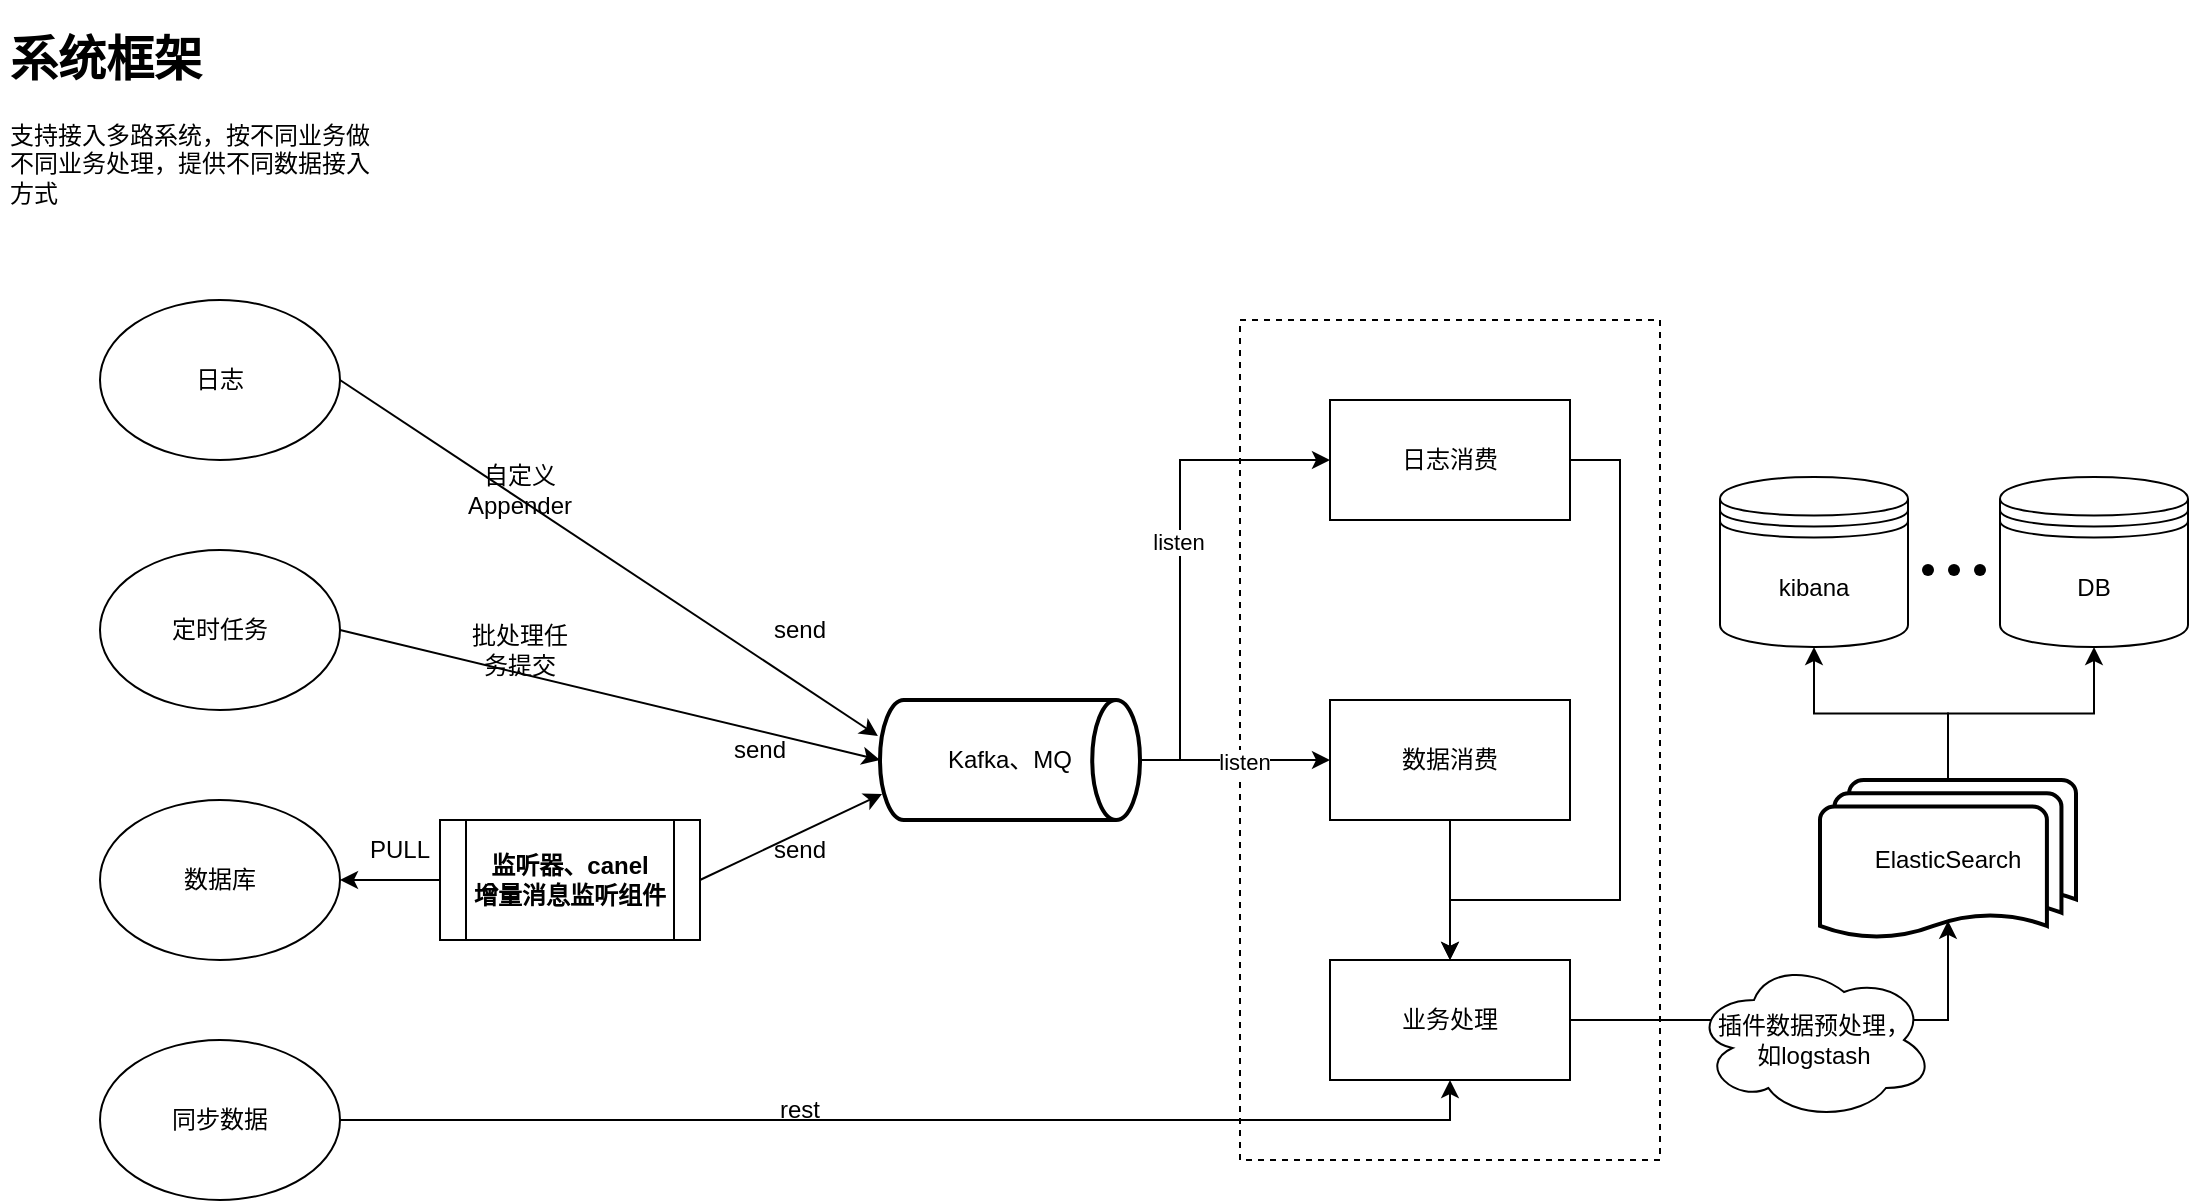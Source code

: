 <mxfile version="21.0.6" type="github">
  <diagram id="C5RBs43oDa-KdzZeNtuy" name="Page-1">
    <mxGraphModel dx="1434" dy="1925" grid="1" gridSize="10" guides="1" tooltips="1" connect="1" arrows="1" fold="1" page="1" pageScale="1" pageWidth="827" pageHeight="1169" math="0" shadow="0">
      <root>
        <mxCell id="WIyWlLk6GJQsqaUBKTNV-0" />
        <mxCell id="WIyWlLk6GJQsqaUBKTNV-1" parent="WIyWlLk6GJQsqaUBKTNV-0" />
        <mxCell id="OTv721mIkLzw12clumnJ-23" value="" style="rounded=0;whiteSpace=wrap;html=1;dashed=1;" vertex="1" parent="WIyWlLk6GJQsqaUBKTNV-1">
          <mxGeometry x="630" y="130" width="210" height="420" as="geometry" />
        </mxCell>
        <mxCell id="OTv721mIkLzw12clumnJ-5" style="rounded=0;orthogonalLoop=1;jettySize=auto;html=1;exitX=1;exitY=0.5;exitDx=0;exitDy=0;entryX=-0.008;entryY=0.3;entryDx=0;entryDy=0;entryPerimeter=0;" edge="1" parent="WIyWlLk6GJQsqaUBKTNV-1" source="OTv721mIkLzw12clumnJ-0" target="OTv721mIkLzw12clumnJ-4">
          <mxGeometry relative="1" as="geometry" />
        </mxCell>
        <mxCell id="OTv721mIkLzw12clumnJ-0" value="日志" style="ellipse;whiteSpace=wrap;html=1;" vertex="1" parent="WIyWlLk6GJQsqaUBKTNV-1">
          <mxGeometry x="60" y="120" width="120" height="80" as="geometry" />
        </mxCell>
        <mxCell id="OTv721mIkLzw12clumnJ-32" style="edgeStyle=orthogonalEdgeStyle;rounded=0;orthogonalLoop=1;jettySize=auto;html=1;exitX=1;exitY=0.5;exitDx=0;exitDy=0;entryX=0.5;entryY=1;entryDx=0;entryDy=0;" edge="1" parent="WIyWlLk6GJQsqaUBKTNV-1" source="OTv721mIkLzw12clumnJ-1" target="OTv721mIkLzw12clumnJ-26">
          <mxGeometry relative="1" as="geometry">
            <Array as="points">
              <mxPoint x="735" y="530" />
            </Array>
          </mxGeometry>
        </mxCell>
        <mxCell id="OTv721mIkLzw12clumnJ-1" value="同步数据" style="ellipse;whiteSpace=wrap;html=1;" vertex="1" parent="WIyWlLk6GJQsqaUBKTNV-1">
          <mxGeometry x="60" y="490" width="120" height="80" as="geometry" />
        </mxCell>
        <mxCell id="OTv721mIkLzw12clumnJ-2" value="数据库" style="ellipse;whiteSpace=wrap;html=1;" vertex="1" parent="WIyWlLk6GJQsqaUBKTNV-1">
          <mxGeometry x="60" y="370" width="120" height="80" as="geometry" />
        </mxCell>
        <mxCell id="OTv721mIkLzw12clumnJ-12" style="rounded=0;orthogonalLoop=1;jettySize=auto;html=1;exitX=1;exitY=0.5;exitDx=0;exitDy=0;entryX=0;entryY=0.5;entryDx=0;entryDy=0;entryPerimeter=0;" edge="1" parent="WIyWlLk6GJQsqaUBKTNV-1" source="OTv721mIkLzw12clumnJ-3" target="OTv721mIkLzw12clumnJ-4">
          <mxGeometry relative="1" as="geometry" />
        </mxCell>
        <mxCell id="OTv721mIkLzw12clumnJ-3" value="定时任务" style="ellipse;whiteSpace=wrap;html=1;" vertex="1" parent="WIyWlLk6GJQsqaUBKTNV-1">
          <mxGeometry x="60" y="245" width="120" height="80" as="geometry" />
        </mxCell>
        <mxCell id="OTv721mIkLzw12clumnJ-28" style="edgeStyle=orthogonalEdgeStyle;rounded=0;orthogonalLoop=1;jettySize=auto;html=1;exitX=1;exitY=0.5;exitDx=0;exitDy=0;exitPerimeter=0;entryX=0;entryY=0.5;entryDx=0;entryDy=0;" edge="1" parent="WIyWlLk6GJQsqaUBKTNV-1" source="OTv721mIkLzw12clumnJ-4" target="OTv721mIkLzw12clumnJ-24">
          <mxGeometry relative="1" as="geometry">
            <Array as="points">
              <mxPoint x="600" y="350" />
              <mxPoint x="600" y="200" />
            </Array>
          </mxGeometry>
        </mxCell>
        <mxCell id="OTv721mIkLzw12clumnJ-36" value="listen" style="edgeLabel;html=1;align=center;verticalAlign=middle;resizable=0;points=[];" vertex="1" connectable="0" parent="OTv721mIkLzw12clumnJ-28">
          <mxGeometry x="0.053" y="1" relative="1" as="geometry">
            <mxPoint as="offset" />
          </mxGeometry>
        </mxCell>
        <mxCell id="OTv721mIkLzw12clumnJ-30" style="edgeStyle=orthogonalEdgeStyle;rounded=0;orthogonalLoop=1;jettySize=auto;html=1;exitX=1;exitY=0.5;exitDx=0;exitDy=0;exitPerimeter=0;entryX=0;entryY=0.5;entryDx=0;entryDy=0;" edge="1" parent="WIyWlLk6GJQsqaUBKTNV-1" source="OTv721mIkLzw12clumnJ-4" target="OTv721mIkLzw12clumnJ-25">
          <mxGeometry relative="1" as="geometry" />
        </mxCell>
        <mxCell id="OTv721mIkLzw12clumnJ-4" value="Kafka、MQ" style="strokeWidth=2;html=1;shape=mxgraph.flowchart.direct_data;whiteSpace=wrap;" vertex="1" parent="WIyWlLk6GJQsqaUBKTNV-1">
          <mxGeometry x="450" y="320" width="130" height="60" as="geometry" />
        </mxCell>
        <mxCell id="OTv721mIkLzw12clumnJ-6" value="自定义Appender" style="text;html=1;strokeColor=none;fillColor=none;align=center;verticalAlign=middle;whiteSpace=wrap;rounded=0;" vertex="1" parent="WIyWlLk6GJQsqaUBKTNV-1">
          <mxGeometry x="240" y="200" width="60" height="30" as="geometry" />
        </mxCell>
        <mxCell id="OTv721mIkLzw12clumnJ-42" style="edgeStyle=orthogonalEdgeStyle;rounded=0;orthogonalLoop=1;jettySize=auto;html=1;exitX=0.5;exitY=0;exitDx=0;exitDy=0;exitPerimeter=0;entryX=0.5;entryY=1;entryDx=0;entryDy=0;" edge="1" parent="WIyWlLk6GJQsqaUBKTNV-1" source="OTv721mIkLzw12clumnJ-8" target="OTv721mIkLzw12clumnJ-9">
          <mxGeometry relative="1" as="geometry" />
        </mxCell>
        <mxCell id="OTv721mIkLzw12clumnJ-46" style="edgeStyle=orthogonalEdgeStyle;rounded=0;orthogonalLoop=1;jettySize=auto;html=1;exitX=0.5;exitY=0;exitDx=0;exitDy=0;exitPerimeter=0;entryX=0.5;entryY=1;entryDx=0;entryDy=0;" edge="1" parent="WIyWlLk6GJQsqaUBKTNV-1" source="OTv721mIkLzw12clumnJ-8" target="OTv721mIkLzw12clumnJ-40">
          <mxGeometry relative="1" as="geometry" />
        </mxCell>
        <mxCell id="OTv721mIkLzw12clumnJ-8" value="ElasticSearch" style="strokeWidth=2;html=1;shape=mxgraph.flowchart.multi-document;whiteSpace=wrap;" vertex="1" parent="WIyWlLk6GJQsqaUBKTNV-1">
          <mxGeometry x="920" y="360" width="128" height="80" as="geometry" />
        </mxCell>
        <mxCell id="OTv721mIkLzw12clumnJ-9" value="kibana" style="shape=datastore;whiteSpace=wrap;html=1;" vertex="1" parent="WIyWlLk6GJQsqaUBKTNV-1">
          <mxGeometry x="870" y="208.5" width="94" height="85" as="geometry" />
        </mxCell>
        <mxCell id="OTv721mIkLzw12clumnJ-13" style="rounded=0;orthogonalLoop=1;jettySize=auto;html=1;exitX=1;exitY=0.5;exitDx=0;exitDy=0;entryX=0.008;entryY=0.783;entryDx=0;entryDy=0;entryPerimeter=0;" edge="1" parent="WIyWlLk6GJQsqaUBKTNV-1" source="OTv721mIkLzw12clumnJ-11" target="OTv721mIkLzw12clumnJ-4">
          <mxGeometry relative="1" as="geometry" />
        </mxCell>
        <mxCell id="OTv721mIkLzw12clumnJ-15" style="edgeStyle=orthogonalEdgeStyle;rounded=0;orthogonalLoop=1;jettySize=auto;html=1;exitX=0;exitY=0.5;exitDx=0;exitDy=0;entryX=1;entryY=0.5;entryDx=0;entryDy=0;" edge="1" parent="WIyWlLk6GJQsqaUBKTNV-1" source="OTv721mIkLzw12clumnJ-11" target="OTv721mIkLzw12clumnJ-2">
          <mxGeometry relative="1" as="geometry" />
        </mxCell>
        <mxCell id="OTv721mIkLzw12clumnJ-11" value="&lt;b&gt;监听器、canel&lt;br&gt;增量消息监听组件&lt;/b&gt;" style="shape=process;whiteSpace=wrap;html=1;backgroundOutline=1;" vertex="1" parent="WIyWlLk6GJQsqaUBKTNV-1">
          <mxGeometry x="230" y="380" width="130" height="60" as="geometry" />
        </mxCell>
        <mxCell id="OTv721mIkLzw12clumnJ-14" value="批处理任务提交" style="text;html=1;strokeColor=none;fillColor=none;align=center;verticalAlign=middle;whiteSpace=wrap;rounded=0;" vertex="1" parent="WIyWlLk6GJQsqaUBKTNV-1">
          <mxGeometry x="240" y="280" width="60" height="30" as="geometry" />
        </mxCell>
        <mxCell id="OTv721mIkLzw12clumnJ-16" value="PULL" style="text;html=1;strokeColor=none;fillColor=none;align=center;verticalAlign=middle;whiteSpace=wrap;rounded=0;" vertex="1" parent="WIyWlLk6GJQsqaUBKTNV-1">
          <mxGeometry x="180" y="380" width="60" height="30" as="geometry" />
        </mxCell>
        <mxCell id="OTv721mIkLzw12clumnJ-19" value="send" style="text;html=1;strokeColor=none;fillColor=none;align=center;verticalAlign=middle;whiteSpace=wrap;rounded=0;" vertex="1" parent="WIyWlLk6GJQsqaUBKTNV-1">
          <mxGeometry x="380" y="380" width="60" height="30" as="geometry" />
        </mxCell>
        <mxCell id="OTv721mIkLzw12clumnJ-20" value="send" style="text;html=1;strokeColor=none;fillColor=none;align=center;verticalAlign=middle;whiteSpace=wrap;rounded=0;" vertex="1" parent="WIyWlLk6GJQsqaUBKTNV-1">
          <mxGeometry x="360" y="330" width="60" height="30" as="geometry" />
        </mxCell>
        <mxCell id="OTv721mIkLzw12clumnJ-21" value="send" style="text;html=1;strokeColor=none;fillColor=none;align=center;verticalAlign=middle;whiteSpace=wrap;rounded=0;" vertex="1" parent="WIyWlLk6GJQsqaUBKTNV-1">
          <mxGeometry x="380" y="270" width="60" height="30" as="geometry" />
        </mxCell>
        <mxCell id="OTv721mIkLzw12clumnJ-34" style="edgeStyle=orthogonalEdgeStyle;rounded=0;orthogonalLoop=1;jettySize=auto;html=1;exitX=1;exitY=0.5;exitDx=0;exitDy=0;entryX=0.5;entryY=0;entryDx=0;entryDy=0;" edge="1" parent="WIyWlLk6GJQsqaUBKTNV-1" source="OTv721mIkLzw12clumnJ-24" target="OTv721mIkLzw12clumnJ-26">
          <mxGeometry relative="1" as="geometry">
            <Array as="points">
              <mxPoint x="820" y="200" />
              <mxPoint x="820" y="420" />
              <mxPoint x="735" y="420" />
            </Array>
          </mxGeometry>
        </mxCell>
        <mxCell id="OTv721mIkLzw12clumnJ-24" value="日志消费" style="rounded=0;whiteSpace=wrap;html=1;" vertex="1" parent="WIyWlLk6GJQsqaUBKTNV-1">
          <mxGeometry x="675" y="170" width="120" height="60" as="geometry" />
        </mxCell>
        <mxCell id="OTv721mIkLzw12clumnJ-33" style="edgeStyle=orthogonalEdgeStyle;rounded=0;orthogonalLoop=1;jettySize=auto;html=1;exitX=0.5;exitY=1;exitDx=0;exitDy=0;" edge="1" parent="WIyWlLk6GJQsqaUBKTNV-1" source="OTv721mIkLzw12clumnJ-25" target="OTv721mIkLzw12clumnJ-26">
          <mxGeometry relative="1" as="geometry" />
        </mxCell>
        <mxCell id="OTv721mIkLzw12clumnJ-25" value="数据消费" style="rounded=0;whiteSpace=wrap;html=1;" vertex="1" parent="WIyWlLk6GJQsqaUBKTNV-1">
          <mxGeometry x="675" y="320" width="120" height="60" as="geometry" />
        </mxCell>
        <mxCell id="OTv721mIkLzw12clumnJ-35" style="edgeStyle=orthogonalEdgeStyle;rounded=0;orthogonalLoop=1;jettySize=auto;html=1;exitX=1;exitY=0.5;exitDx=0;exitDy=0;entryX=0.5;entryY=0.88;entryDx=0;entryDy=0;entryPerimeter=0;" edge="1" parent="WIyWlLk6GJQsqaUBKTNV-1" source="OTv721mIkLzw12clumnJ-26" target="OTv721mIkLzw12clumnJ-8">
          <mxGeometry relative="1" as="geometry" />
        </mxCell>
        <mxCell id="OTv721mIkLzw12clumnJ-26" value="业务处理" style="rounded=0;whiteSpace=wrap;html=1;" vertex="1" parent="WIyWlLk6GJQsqaUBKTNV-1">
          <mxGeometry x="675" y="450" width="120" height="60" as="geometry" />
        </mxCell>
        <mxCell id="OTv721mIkLzw12clumnJ-37" value="listen" style="edgeLabel;html=1;align=center;verticalAlign=middle;resizable=0;points=[];" vertex="1" connectable="0" parent="WIyWlLk6GJQsqaUBKTNV-1">
          <mxGeometry x="609" y="251" as="geometry">
            <mxPoint x="23" y="100" as="offset" />
          </mxGeometry>
        </mxCell>
        <mxCell id="OTv721mIkLzw12clumnJ-39" value="rest" style="text;html=1;strokeColor=none;fillColor=none;align=center;verticalAlign=middle;whiteSpace=wrap;rounded=0;" vertex="1" parent="WIyWlLk6GJQsqaUBKTNV-1">
          <mxGeometry x="380" y="510" width="60" height="30" as="geometry" />
        </mxCell>
        <mxCell id="OTv721mIkLzw12clumnJ-40" value="DB" style="shape=datastore;whiteSpace=wrap;html=1;" vertex="1" parent="WIyWlLk6GJQsqaUBKTNV-1">
          <mxGeometry x="1010" y="208.5" width="94" height="85" as="geometry" />
        </mxCell>
        <mxCell id="OTv721mIkLzw12clumnJ-41" value="插件数据预处理，&lt;br&gt;如logstash" style="ellipse;shape=cloud;whiteSpace=wrap;html=1;" vertex="1" parent="WIyWlLk6GJQsqaUBKTNV-1">
          <mxGeometry x="857" y="450" width="120" height="80" as="geometry" />
        </mxCell>
        <mxCell id="OTv721mIkLzw12clumnJ-43" value="" style="shape=waypoint;sketch=0;fillStyle=solid;size=6;pointerEvents=1;points=[];fillColor=none;resizable=0;rotatable=0;perimeter=centerPerimeter;snapToPoint=1;" vertex="1" parent="WIyWlLk6GJQsqaUBKTNV-1">
          <mxGeometry x="990" y="245" width="20" height="20" as="geometry" />
        </mxCell>
        <mxCell id="OTv721mIkLzw12clumnJ-44" value="" style="shape=waypoint;sketch=0;fillStyle=solid;size=6;pointerEvents=1;points=[];fillColor=none;resizable=0;rotatable=0;perimeter=centerPerimeter;snapToPoint=1;" vertex="1" parent="WIyWlLk6GJQsqaUBKTNV-1">
          <mxGeometry x="977" y="245" width="20" height="20" as="geometry" />
        </mxCell>
        <mxCell id="OTv721mIkLzw12clumnJ-45" value="" style="shape=waypoint;sketch=0;fillStyle=solid;size=6;pointerEvents=1;points=[];fillColor=none;resizable=0;rotatable=0;perimeter=centerPerimeter;snapToPoint=1;" vertex="1" parent="WIyWlLk6GJQsqaUBKTNV-1">
          <mxGeometry x="964" y="245" width="20" height="20" as="geometry" />
        </mxCell>
        <mxCell id="OTv721mIkLzw12clumnJ-48" value="&lt;h1&gt;系统框架&lt;/h1&gt;&lt;p&gt;支持接入多路系统，按不同业务做不同业务处理，提供不同数据接入方式&lt;/p&gt;" style="text;html=1;strokeColor=none;fillColor=none;spacing=5;spacingTop=-20;whiteSpace=wrap;overflow=hidden;rounded=0;" vertex="1" parent="WIyWlLk6GJQsqaUBKTNV-1">
          <mxGeometry x="10" y="-20" width="190" height="120" as="geometry" />
        </mxCell>
      </root>
    </mxGraphModel>
  </diagram>
</mxfile>
